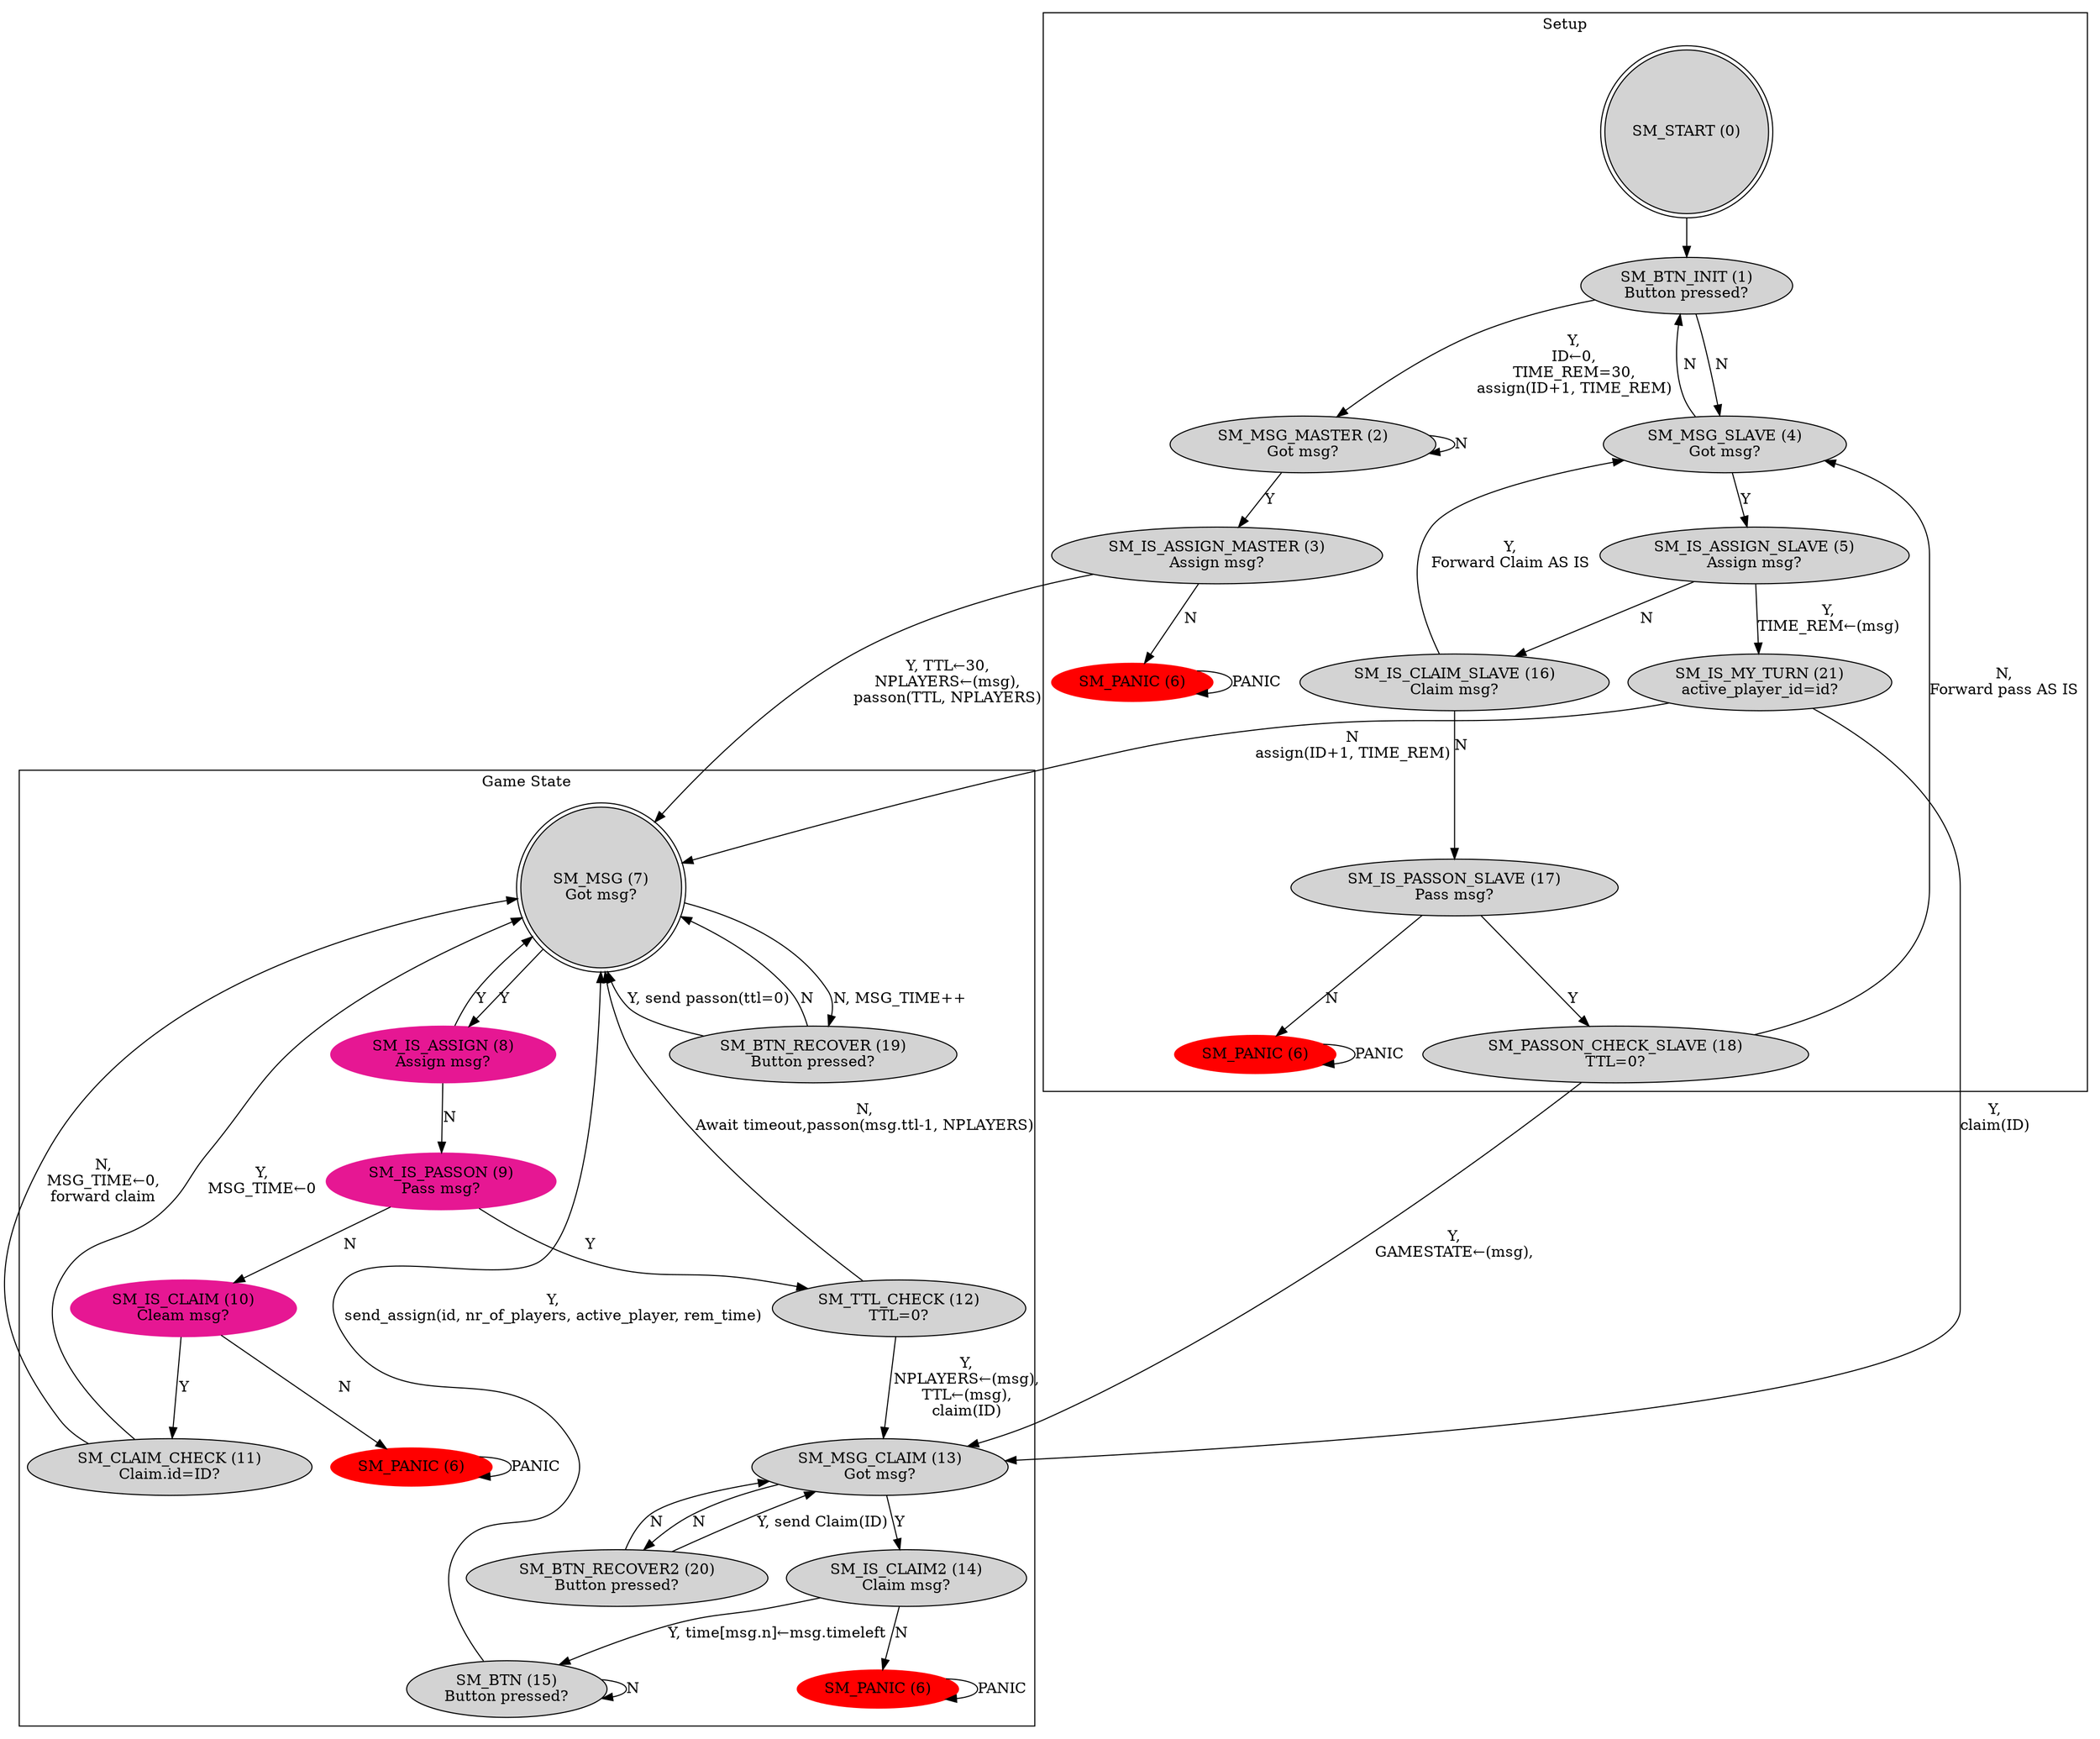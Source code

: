 digraph G {
    graph [layout = dot]

    subgraph cluster_0 {
        label = "Setup";
        node [style = filled];
        SM_START [label = "SM_START (0)", shape=doublecircle];
        SM_BTN_INIT [label = "SM_BTN_INIT (1)\nButton pressed?"];
        SM_MSG_MASTER [label = "SM_MSG_MASTER (2)\nGot msg?"];
        SM_IS_ASSIGN_MASTER [label = "SM_IS_ASSIGN_MASTER (3)\nAssign msg?"];
        SM_MSG_SLAVE [label = "SM_MSG_SLAVE (4)\nGot msg?"];
        SM_IS_ASSIGN_SLAVE [label = "SM_IS_ASSIGN_SLAVE (5)\nAssign msg?"];
        SM_IS_CLAIM_SLAVE [label = "SM_IS_CLAIM_SLAVE (16)\nClaim msg?"];
        SM_IS_PASSON_SLAVE [label = "SM_IS_PASSON_SLAVE (17)\nPass msg?"];
        SM_PASSON_CHECK_SLAVE [label = "SM_PASSON_CHECK_SLAVE (18)\nTTL=0?"];
        SM_IS_MY_TURN [label = "SM_IS_MY_TURN (21)\nactive_player_id=id?"];

        SM_PANIC1 [label = "SM_PANIC (6)", style = filled, color = red];
        SM_PANIC2 [label = "SM_PANIC (6)", style = filled, color = red];
    }

    subgraph cluster_1 {
        label = "Game State";
        node [style = filled];

        SM_MSG [label = "SM_MSG (7)\nGot msg?", shape=doublecircle];

        SM_IS_ASSIGN [color = ".9, .9, .9", label = "SM_IS_ASSIGN (8)\nAssign msg?"];
        SM_IS_PASSON [color =  ".9, .9, .9", label = "SM_IS_PASSON (9)\nPass msg?"];
        SM_IS_CLAIM [color =   ".9, .9, .9", label = "SM_IS_CLAIM (10)\nCleam msg?"];

        SM_CLAIM_CHECK [label = "SM_CLAIM_CHECK (11)\nClaim.id=ID?"];
        SM_TTL_CHECK [label = "SM_TTL_CHECK (12)\nTTL=0?"];
        SM_MSG_CLAIM [label = "SM_MSG_CLAIM (13)\nGot msg?"];
        SM_IS_CLAIM2 [label = "SM_IS_CLAIM2 (14)\nClaim msg?"];
        SM_BTN [label = "SM_BTN (15)\nButton pressed?"];
        SM_BTN_RECOVER [label = "SM_BTN_RECOVER (19)\nButton pressed?"];
        SM_BTN_RECOVER2 [label = "SM_BTN_RECOVER2 (20)\nButton pressed?"];

        SM_PANIC3 [label = "SM_PANIC (6)", style = filled, color = red];
        SM_PANIC4 [label = "SM_PANIC (6)", style = filled, color = red];
    }

    // SETUP
    SM_START -> SM_BTN_INIT;
    SM_BTN_INIT -> SM_MSG_MASTER [label = "Y,\nID←0,\nTIME_REM=30,\nassign(ID+1, TIME_REM)"];
    SM_BTN_INIT -> SM_MSG_SLAVE [label = "N"];
    SM_MSG_MASTER -> SM_IS_ASSIGN_MASTER [label = "Y"];
    SM_MSG_MASTER -> SM_MSG_MASTER [label = "N"];
    SM_IS_ASSIGN_MASTER -> SM_MSG [label = "Y, TTL←30,\nNPLAYERS←(msg),\npasson(TTL, NPLAYERS)"];
    SM_IS_ASSIGN_MASTER -> SM_PANIC1 [label = "N"];
    SM_MSG_SLAVE -> SM_IS_ASSIGN_SLAVE [label = "Y"];
    SM_MSG_SLAVE -> SM_BTN_INIT [label = "N"];
    SM_IS_ASSIGN_SLAVE -> SM_IS_MY_TURN [label = "Y,\nTIME_REM←(msg)"];
    SM_IS_MY_TURN -> SM_MSG [label = "N\nassign(ID+1, TIME_REM)"];
    SM_IS_MY_TURN -> SM_MSG_CLAIM [label = "Y,\nclaim(ID)" ];
    SM_IS_ASSIGN_SLAVE -> SM_IS_CLAIM_SLAVE [label = "N"];
    SM_IS_CLAIM_SLAVE -> SM_MSG_SLAVE [label = "Y,\nForward Claim AS IS"];
    SM_IS_CLAIM_SLAVE -> SM_IS_PASSON_SLAVE [label = "N"];
    SM_IS_PASSON_SLAVE -> SM_PASSON_CHECK_SLAVE [label = "Y"];
    SM_IS_PASSON_SLAVE -> SM_PANIC2 [label = "N"];
    SM_PASSON_CHECK_SLAVE -> SM_MSG_CLAIM [label = "Y,\nGAMESTATE←(msg),\n"];
    SM_PASSON_CHECK_SLAVE -> SM_MSG_SLAVE [label = "N,\nForward pass AS IS"];

    SM_PANIC1 -> SM_PANIC1 [label = "PANIC"];
    SM_PANIC2 -> SM_PANIC2 [label = "PANIC"];
    SM_PANIC3 -> SM_PANIC3 [label = "PANIC"];
    SM_PANIC4 -> SM_PANIC4 [label = "PANIC"];

    // REGULAR GAME
    SM_MSG -> SM_IS_ASSIGN [label = "Y"];
    SM_MSG -> SM_BTN_RECOVER [label = "N, MSG_TIME++"];
    SM_BTN_RECOVER -> SM_MSG [label = "Y, send passon(ttl=0)"];
    SM_BTN_RECOVER -> SM_MSG [label = "N"];
    SM_IS_ASSIGN -> SM_MSG [label = "Y"];
    SM_IS_ASSIGN -> SM_IS_PASSON [label = "N"];
    SM_IS_PASSON -> SM_TTL_CHECK [label = "Y"];
    SM_IS_PASSON -> SM_IS_CLAIM [label = "N"];
    SM_IS_CLAIM -> SM_CLAIM_CHECK [label = "Y"];
    SM_IS_CLAIM -> SM_PANIC3 [label = "N"];
    SM_CLAIM_CHECK -> SM_MSG [label = "Y,\nMSG_TIME←0"];
    SM_CLAIM_CHECK -> SM_MSG [label = "N,\nMSG_TIME←0,\nforward claim"];
    SM_TTL_CHECK -> SM_MSG_CLAIM [label = "Y,\nNPLAYERS←(msg),\nTTL←(msg),\nclaim(ID)"];
    SM_TTL_CHECK -> SM_MSG [label = "N,\nAwait timeout,passon(msg.ttl-1, NPLAYERS)"];
    SM_MSG_CLAIM -> SM_IS_CLAIM2 [label = "Y"];
    SM_MSG_CLAIM -> SM_BTN_RECOVER2 [label = "N"];

    SM_BTN_RECOVER2 -> SM_MSG_CLAIM [label = "Y, send Claim(ID)"];
    SM_BTN_RECOVER2 -> SM_MSG_CLAIM [label = "N"];

    SM_IS_CLAIM2 -> SM_BTN [label = "Y, time[msg.n]←msg.timeleft"];
    SM_IS_CLAIM2 -> SM_PANIC4 [label = "N"];
    SM_BTN -> SM_MSG [label = "Y,\nsend_assign(id, nr_of_players, active_player, rem_time)"];
    SM_BTN -> SM_BTN [label = "N"];
}
